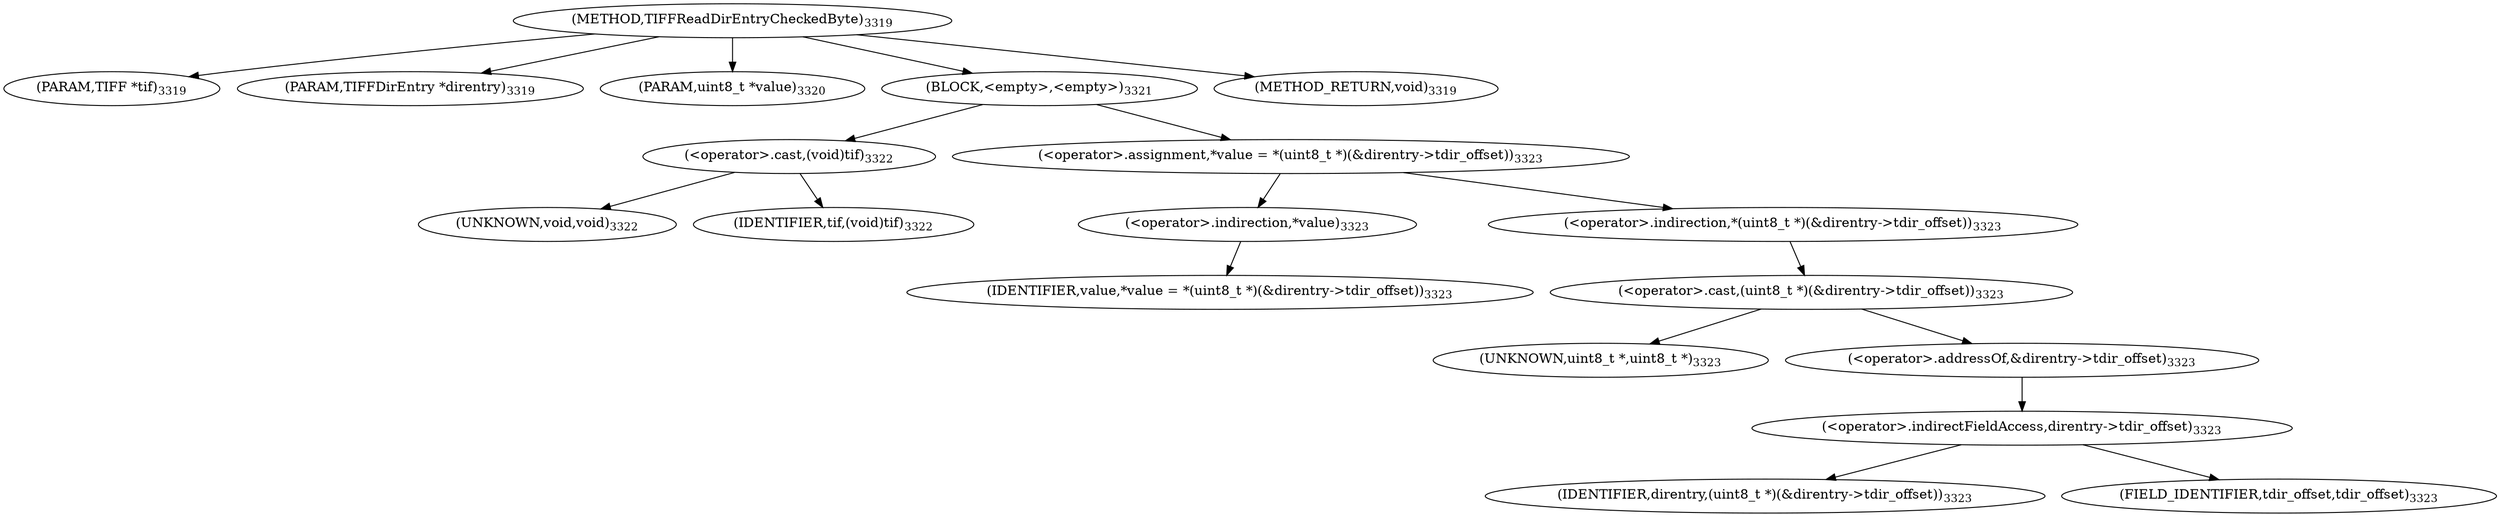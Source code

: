 digraph "TIFFReadDirEntryCheckedByte" {  
"86616" [label = <(METHOD,TIFFReadDirEntryCheckedByte)<SUB>3319</SUB>> ]
"86617" [label = <(PARAM,TIFF *tif)<SUB>3319</SUB>> ]
"86618" [label = <(PARAM,TIFFDirEntry *direntry)<SUB>3319</SUB>> ]
"86619" [label = <(PARAM,uint8_t *value)<SUB>3320</SUB>> ]
"86620" [label = <(BLOCK,&lt;empty&gt;,&lt;empty&gt;)<SUB>3321</SUB>> ]
"86621" [label = <(&lt;operator&gt;.cast,(void)tif)<SUB>3322</SUB>> ]
"86622" [label = <(UNKNOWN,void,void)<SUB>3322</SUB>> ]
"86623" [label = <(IDENTIFIER,tif,(void)tif)<SUB>3322</SUB>> ]
"86624" [label = <(&lt;operator&gt;.assignment,*value = *(uint8_t *)(&amp;direntry-&gt;tdir_offset))<SUB>3323</SUB>> ]
"86625" [label = <(&lt;operator&gt;.indirection,*value)<SUB>3323</SUB>> ]
"86626" [label = <(IDENTIFIER,value,*value = *(uint8_t *)(&amp;direntry-&gt;tdir_offset))<SUB>3323</SUB>> ]
"86627" [label = <(&lt;operator&gt;.indirection,*(uint8_t *)(&amp;direntry-&gt;tdir_offset))<SUB>3323</SUB>> ]
"86628" [label = <(&lt;operator&gt;.cast,(uint8_t *)(&amp;direntry-&gt;tdir_offset))<SUB>3323</SUB>> ]
"86629" [label = <(UNKNOWN,uint8_t *,uint8_t *)<SUB>3323</SUB>> ]
"86630" [label = <(&lt;operator&gt;.addressOf,&amp;direntry-&gt;tdir_offset)<SUB>3323</SUB>> ]
"86631" [label = <(&lt;operator&gt;.indirectFieldAccess,direntry-&gt;tdir_offset)<SUB>3323</SUB>> ]
"86632" [label = <(IDENTIFIER,direntry,(uint8_t *)(&amp;direntry-&gt;tdir_offset))<SUB>3323</SUB>> ]
"86633" [label = <(FIELD_IDENTIFIER,tdir_offset,tdir_offset)<SUB>3323</SUB>> ]
"86634" [label = <(METHOD_RETURN,void)<SUB>3319</SUB>> ]
  "86616" -> "86617" 
  "86616" -> "86618" 
  "86616" -> "86619" 
  "86616" -> "86620" 
  "86616" -> "86634" 
  "86620" -> "86621" 
  "86620" -> "86624" 
  "86621" -> "86622" 
  "86621" -> "86623" 
  "86624" -> "86625" 
  "86624" -> "86627" 
  "86625" -> "86626" 
  "86627" -> "86628" 
  "86628" -> "86629" 
  "86628" -> "86630" 
  "86630" -> "86631" 
  "86631" -> "86632" 
  "86631" -> "86633" 
}
